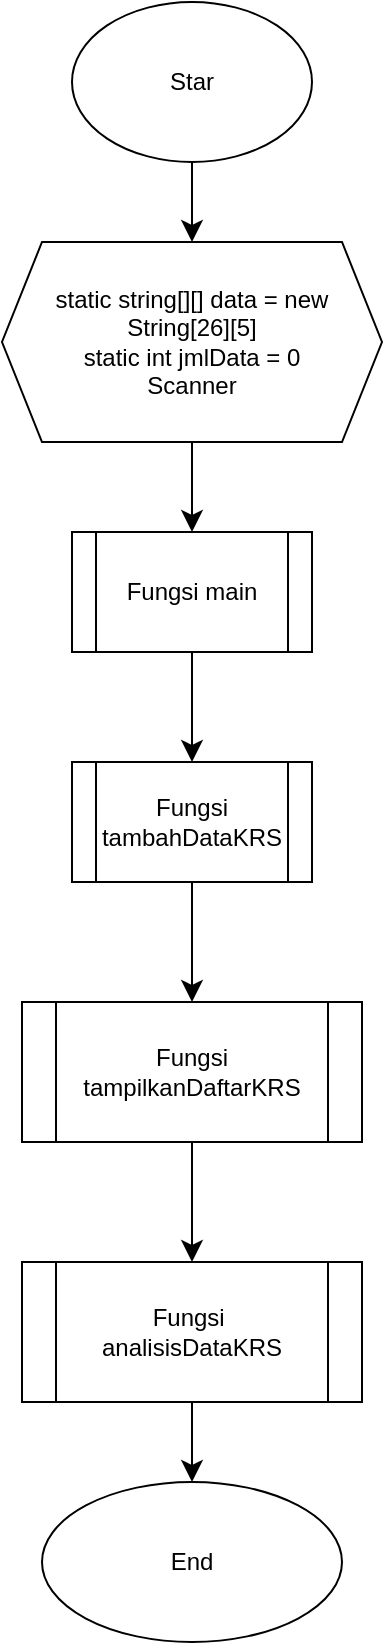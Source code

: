 <mxfile version="24.8.8" pages="3">
  <diagram id="C5RBs43oDa-KdzZeNtuy" name="Page-1">
    <mxGraphModel dx="407" dy="467" grid="1" gridSize="10" guides="1" tooltips="1" connect="1" arrows="1" fold="1" page="1" pageScale="1" pageWidth="827" pageHeight="1169" math="0" shadow="0">
      <root>
        <mxCell id="WIyWlLk6GJQsqaUBKTNV-0" />
        <mxCell id="WIyWlLk6GJQsqaUBKTNV-1" parent="WIyWlLk6GJQsqaUBKTNV-0" />
        <mxCell id="SCp05XVYmFQ4MABOLJHz-4" value="" style="edgeStyle=none;curved=1;rounded=0;orthogonalLoop=1;jettySize=auto;html=1;fontSize=12;startSize=8;endSize=8;" edge="1" parent="WIyWlLk6GJQsqaUBKTNV-1" source="SCp05XVYmFQ4MABOLJHz-0" target="SCp05XVYmFQ4MABOLJHz-3">
          <mxGeometry relative="1" as="geometry" />
        </mxCell>
        <mxCell id="SCp05XVYmFQ4MABOLJHz-0" value="Star" style="ellipse;whiteSpace=wrap;html=1;" vertex="1" parent="WIyWlLk6GJQsqaUBKTNV-1">
          <mxGeometry x="380" y="260" width="120" height="80" as="geometry" />
        </mxCell>
        <mxCell id="SCp05XVYmFQ4MABOLJHz-6" value="" style="edgeStyle=none;curved=1;rounded=0;orthogonalLoop=1;jettySize=auto;html=1;fontSize=12;startSize=8;endSize=8;" edge="1" parent="WIyWlLk6GJQsqaUBKTNV-1" source="SCp05XVYmFQ4MABOLJHz-3" target="SCp05XVYmFQ4MABOLJHz-5">
          <mxGeometry relative="1" as="geometry" />
        </mxCell>
        <mxCell id="SCp05XVYmFQ4MABOLJHz-3" value="static string[][] data = new String[26][5]&lt;div&gt;static int jmlData = 0&lt;/div&gt;&lt;div&gt;Scanner&lt;/div&gt;" style="shape=hexagon;perimeter=hexagonPerimeter2;whiteSpace=wrap;html=1;fixedSize=1;" vertex="1" parent="WIyWlLk6GJQsqaUBKTNV-1">
          <mxGeometry x="345" y="380" width="190" height="100" as="geometry" />
        </mxCell>
        <mxCell id="SCp05XVYmFQ4MABOLJHz-8" value="" style="edgeStyle=none;curved=1;rounded=0;orthogonalLoop=1;jettySize=auto;html=1;fontSize=12;startSize=8;endSize=8;" edge="1" parent="WIyWlLk6GJQsqaUBKTNV-1" source="SCp05XVYmFQ4MABOLJHz-5" target="SCp05XVYmFQ4MABOLJHz-7">
          <mxGeometry relative="1" as="geometry" />
        </mxCell>
        <mxCell id="SCp05XVYmFQ4MABOLJHz-5" value="Fungsi main" style="shape=process;whiteSpace=wrap;html=1;backgroundOutline=1;" vertex="1" parent="WIyWlLk6GJQsqaUBKTNV-1">
          <mxGeometry x="380" y="525" width="120" height="60" as="geometry" />
        </mxCell>
        <mxCell id="SCp05XVYmFQ4MABOLJHz-10" value="" style="edgeStyle=none;curved=1;rounded=0;orthogonalLoop=1;jettySize=auto;html=1;fontSize=12;startSize=8;endSize=8;" edge="1" parent="WIyWlLk6GJQsqaUBKTNV-1" source="SCp05XVYmFQ4MABOLJHz-7" target="SCp05XVYmFQ4MABOLJHz-9">
          <mxGeometry relative="1" as="geometry" />
        </mxCell>
        <mxCell id="SCp05XVYmFQ4MABOLJHz-7" value="Fungsi tambahDataKRS" style="shape=process;whiteSpace=wrap;html=1;backgroundOutline=1;" vertex="1" parent="WIyWlLk6GJQsqaUBKTNV-1">
          <mxGeometry x="380" y="640" width="120" height="60" as="geometry" />
        </mxCell>
        <mxCell id="SCp05XVYmFQ4MABOLJHz-12" value="" style="edgeStyle=none;curved=1;rounded=0;orthogonalLoop=1;jettySize=auto;html=1;fontSize=12;startSize=8;endSize=8;" edge="1" parent="WIyWlLk6GJQsqaUBKTNV-1" source="SCp05XVYmFQ4MABOLJHz-9" target="SCp05XVYmFQ4MABOLJHz-11">
          <mxGeometry relative="1" as="geometry" />
        </mxCell>
        <mxCell id="SCp05XVYmFQ4MABOLJHz-9" value="Fungsi tampilkanDaftarKRS" style="shape=process;whiteSpace=wrap;html=1;backgroundOutline=1;" vertex="1" parent="WIyWlLk6GJQsqaUBKTNV-1">
          <mxGeometry x="355" y="760" width="170" height="70" as="geometry" />
        </mxCell>
        <mxCell id="LMlXAsqbEvJLMqqziGMg-1" value="" style="edgeStyle=none;curved=1;rounded=0;orthogonalLoop=1;jettySize=auto;html=1;fontSize=12;startSize=8;endSize=8;" edge="1" parent="WIyWlLk6GJQsqaUBKTNV-1" source="SCp05XVYmFQ4MABOLJHz-11" target="LMlXAsqbEvJLMqqziGMg-0">
          <mxGeometry relative="1" as="geometry" />
        </mxCell>
        <mxCell id="SCp05XVYmFQ4MABOLJHz-11" value="Fungsi&amp;nbsp;&lt;div&gt;analisisDataKRS&lt;/div&gt;" style="shape=process;whiteSpace=wrap;html=1;backgroundOutline=1;" vertex="1" parent="WIyWlLk6GJQsqaUBKTNV-1">
          <mxGeometry x="355" y="890" width="170" height="70" as="geometry" />
        </mxCell>
        <mxCell id="LMlXAsqbEvJLMqqziGMg-0" value="End" style="ellipse;whiteSpace=wrap;html=1;" vertex="1" parent="WIyWlLk6GJQsqaUBKTNV-1">
          <mxGeometry x="365" y="1000" width="150" height="80" as="geometry" />
        </mxCell>
      </root>
    </mxGraphModel>
  </diagram>
  <diagram id="DQbmZLw4vPf8aPBJcuCW" name="fungsi main">
    <mxGraphModel dx="407" dy="1567" grid="1" gridSize="10" guides="1" tooltips="1" connect="1" arrows="1" fold="1" page="1" pageScale="1" pageWidth="850" pageHeight="1100" math="0" shadow="0">
      <root>
        <mxCell id="0" />
        <mxCell id="1" parent="0" />
        <mxCell id="xdcmHmPSBt1p_Mdv0O-u-2" value="" style="edgeStyle=none;curved=1;rounded=0;orthogonalLoop=1;jettySize=auto;html=1;fontSize=12;startSize=8;endSize=8;" edge="1" parent="1" source="KJ-CAxCQE0y5_YAoJyHW-1" target="xdcmHmPSBt1p_Mdv0O-u-1">
          <mxGeometry relative="1" as="geometry" />
        </mxCell>
        <mxCell id="KJ-CAxCQE0y5_YAoJyHW-1" value="Start" style="ellipse;whiteSpace=wrap;html=1;" vertex="1" parent="1">
          <mxGeometry x="305" y="-1070" width="120" height="80" as="geometry" />
        </mxCell>
        <mxCell id="kcw5wnCYgvSQzJThcTDC-2" value="" style="edgeStyle=none;curved=1;rounded=0;orthogonalLoop=1;jettySize=auto;html=1;fontSize=12;startSize=8;endSize=8;" edge="1" parent="1" source="xdcmHmPSBt1p_Mdv0O-u-1" target="kcw5wnCYgvSQzJThcTDC-1">
          <mxGeometry relative="1" as="geometry" />
        </mxCell>
        <mxCell id="xdcmHmPSBt1p_Mdv0O-u-1" value="int pilihan" style="shape=hexagon;perimeter=hexagonPerimeter2;whiteSpace=wrap;html=1;fixedSize=1;" vertex="1" parent="1">
          <mxGeometry x="305" y="-950" width="120" height="80" as="geometry" />
        </mxCell>
        <mxCell id="kcw5wnCYgvSQzJThcTDC-1" value="" style="shape=parallelogram;perimeter=parallelogramPerimeter;whiteSpace=wrap;html=1;fixedSize=1;" vertex="1" parent="1">
          <mxGeometry x="305" y="-830" width="120" height="60" as="geometry" />
        </mxCell>
      </root>
    </mxGraphModel>
  </diagram>
  <diagram id="DmFCsZAO7P6peXfpAokR" name="Page-3">
    <mxGraphModel dx="407" dy="467" grid="1" gridSize="10" guides="1" tooltips="1" connect="1" arrows="1" fold="1" page="1" pageScale="1" pageWidth="850" pageHeight="1100" math="0" shadow="0">
      <root>
        <mxCell id="0" />
        <mxCell id="1" parent="0" />
        <mxCell id="IjI8hBBqfFmwp2lBTs3v-3" value="" style="edgeStyle=none;curved=1;rounded=0;orthogonalLoop=1;jettySize=auto;html=1;fontSize=12;startSize=8;endSize=8;" edge="1" parent="1" source="IjI8hBBqfFmwp2lBTs3v-1" target="IjI8hBBqfFmwp2lBTs3v-2">
          <mxGeometry relative="1" as="geometry" />
        </mxCell>
        <mxCell id="IjI8hBBqfFmwp2lBTs3v-1" value="" style="ellipse;whiteSpace=wrap;html=1;" vertex="1" parent="1">
          <mxGeometry x="230" y="20" width="120" height="80" as="geometry" />
        </mxCell>
        <mxCell id="IjI8hBBqfFmwp2lBTs3v-2" value="" style="shape=hexagon;perimeter=hexagonPerimeter2;whiteSpace=wrap;html=1;fixedSize=1;" vertex="1" parent="1">
          <mxGeometry x="230" y="150" width="120" height="80" as="geometry" />
        </mxCell>
      </root>
    </mxGraphModel>
  </diagram>
</mxfile>
